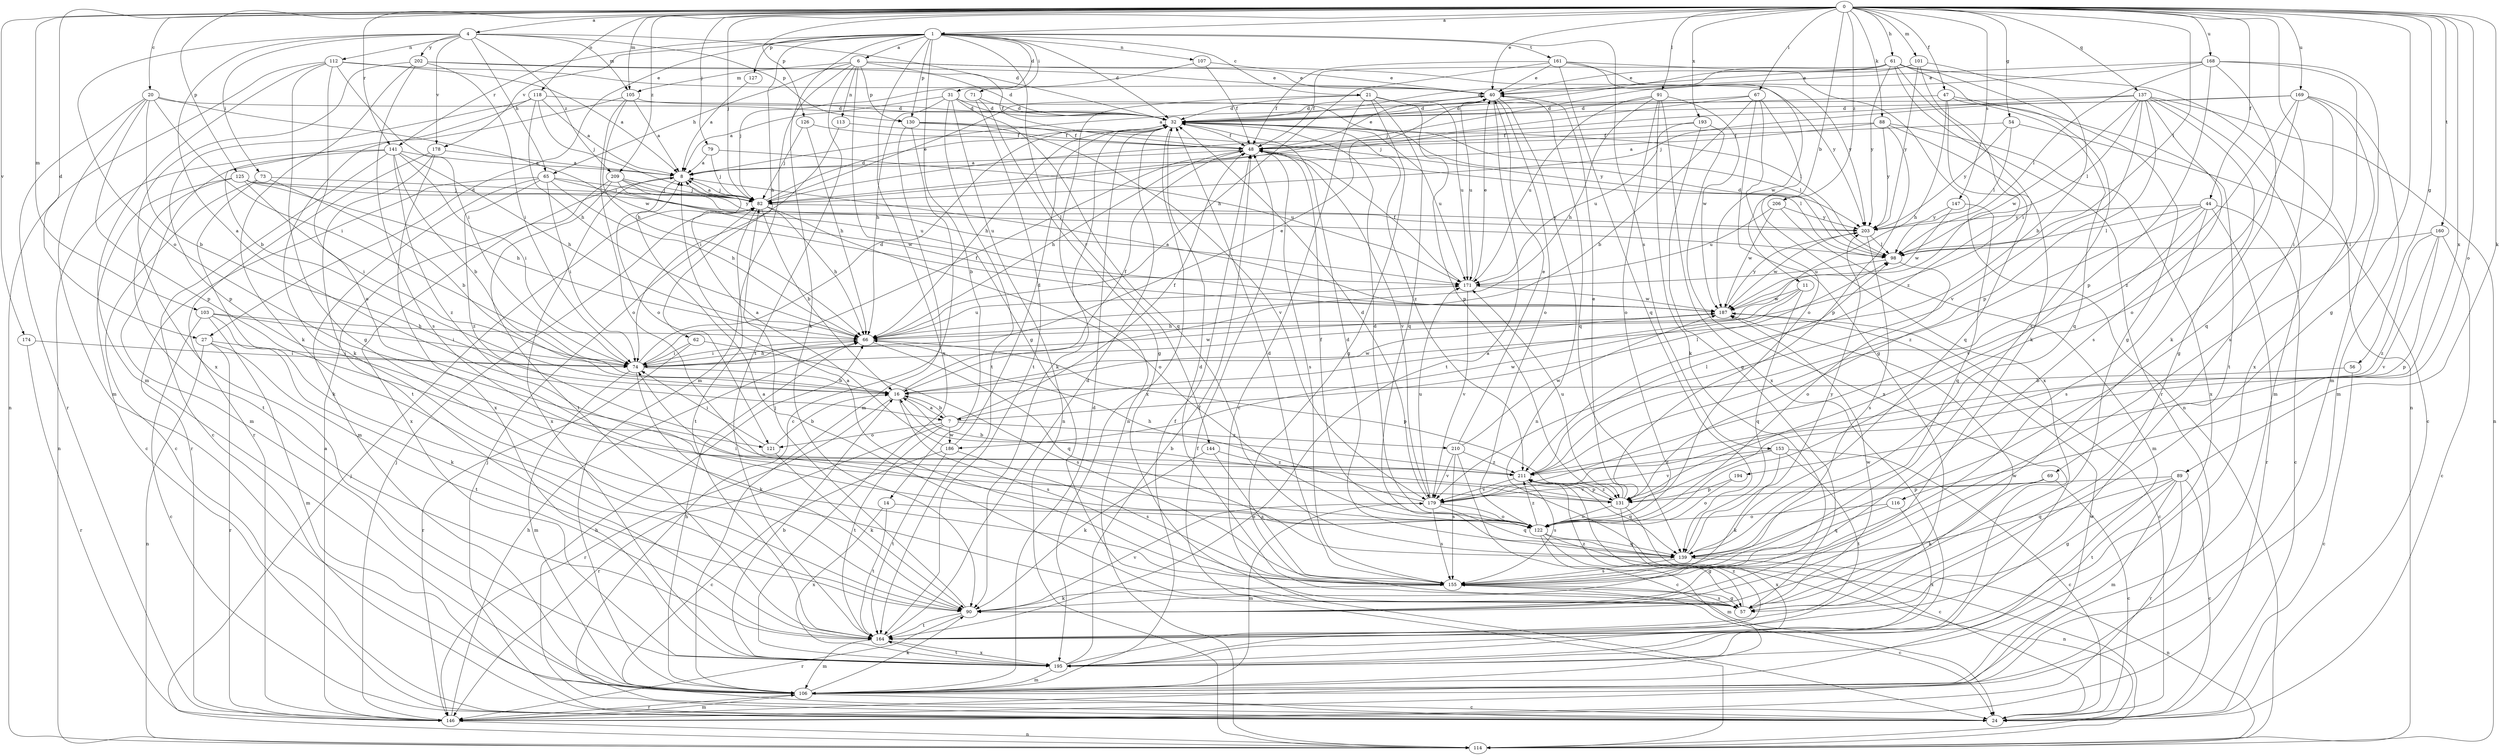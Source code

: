 strict digraph  {
0;
1;
4;
6;
7;
8;
11;
14;
16;
20;
21;
24;
27;
31;
32;
40;
44;
47;
48;
54;
56;
57;
61;
62;
65;
66;
67;
69;
71;
73;
74;
79;
82;
88;
89;
90;
91;
98;
101;
103;
105;
106;
107;
112;
113;
114;
116;
118;
121;
122;
125;
126;
127;
130;
131;
137;
139;
141;
144;
146;
147;
153;
155;
160;
161;
164;
168;
169;
171;
174;
178;
179;
186;
187;
193;
194;
195;
202;
203;
206;
209;
210;
211;
0 -> 1  [label=a];
0 -> 4  [label=a];
0 -> 11  [label=b];
0 -> 20  [label=c];
0 -> 27  [label=d];
0 -> 40  [label=e];
0 -> 44  [label=f];
0 -> 47  [label=f];
0 -> 54  [label=g];
0 -> 56  [label=g];
0 -> 57  [label=g];
0 -> 61  [label=h];
0 -> 67  [label=i];
0 -> 69  [label=i];
0 -> 79  [label=j];
0 -> 82  [label=j];
0 -> 88  [label=k];
0 -> 89  [label=k];
0 -> 91  [label=l];
0 -> 98  [label=l];
0 -> 101  [label=m];
0 -> 103  [label=m];
0 -> 105  [label=m];
0 -> 116  [label=o];
0 -> 118  [label=o];
0 -> 125  [label=p];
0 -> 126  [label=p];
0 -> 137  [label=q];
0 -> 141  [label=r];
0 -> 147  [label=s];
0 -> 160  [label=t];
0 -> 168  [label=u];
0 -> 169  [label=u];
0 -> 174  [label=v];
0 -> 193  [label=x];
0 -> 194  [label=x];
0 -> 206  [label=z];
0 -> 209  [label=z];
1 -> 6  [label=a];
1 -> 14  [label=b];
1 -> 21  [label=c];
1 -> 27  [label=d];
1 -> 31  [label=d];
1 -> 32  [label=d];
1 -> 62  [label=h];
1 -> 71  [label=i];
1 -> 90  [label=k];
1 -> 107  [label=n];
1 -> 127  [label=p];
1 -> 130  [label=p];
1 -> 141  [label=r];
1 -> 144  [label=r];
1 -> 153  [label=s];
1 -> 161  [label=t];
1 -> 178  [label=v];
1 -> 195  [label=x];
4 -> 7  [label=a];
4 -> 32  [label=d];
4 -> 65  [label=h];
4 -> 73  [label=i];
4 -> 105  [label=m];
4 -> 112  [label=n];
4 -> 121  [label=o];
4 -> 130  [label=p];
4 -> 178  [label=v];
4 -> 202  [label=y];
4 -> 209  [label=z];
6 -> 40  [label=e];
6 -> 48  [label=f];
6 -> 57  [label=g];
6 -> 65  [label=h];
6 -> 105  [label=m];
6 -> 106  [label=m];
6 -> 113  [label=n];
6 -> 130  [label=p];
6 -> 164  [label=t];
6 -> 203  [label=y];
7 -> 16  [label=b];
7 -> 48  [label=f];
7 -> 98  [label=l];
7 -> 121  [label=o];
7 -> 146  [label=r];
7 -> 164  [label=t];
7 -> 186  [label=w];
7 -> 210  [label=z];
8 -> 82  [label=j];
8 -> 121  [label=o];
8 -> 195  [label=x];
11 -> 7  [label=a];
11 -> 139  [label=q];
11 -> 186  [label=w];
11 -> 187  [label=w];
14 -> 122  [label=o];
14 -> 164  [label=t];
14 -> 195  [label=x];
16 -> 7  [label=a];
16 -> 48  [label=f];
16 -> 146  [label=r];
16 -> 155  [label=s];
16 -> 187  [label=w];
20 -> 16  [label=b];
20 -> 32  [label=d];
20 -> 74  [label=i];
20 -> 106  [label=m];
20 -> 131  [label=p];
20 -> 146  [label=r];
20 -> 187  [label=w];
21 -> 24  [label=c];
21 -> 32  [label=d];
21 -> 57  [label=g];
21 -> 114  [label=n];
21 -> 131  [label=p];
21 -> 139  [label=q];
21 -> 171  [label=u];
24 -> 66  [label=h];
24 -> 82  [label=j];
27 -> 74  [label=i];
27 -> 114  [label=n];
27 -> 146  [label=r];
27 -> 164  [label=t];
31 -> 8  [label=a];
31 -> 32  [label=d];
31 -> 66  [label=h];
31 -> 98  [label=l];
31 -> 114  [label=n];
31 -> 139  [label=q];
31 -> 164  [label=t];
32 -> 48  [label=f];
32 -> 66  [label=h];
32 -> 90  [label=k];
32 -> 98  [label=l];
32 -> 171  [label=u];
32 -> 195  [label=x];
32 -> 211  [label=z];
40 -> 32  [label=d];
40 -> 114  [label=n];
40 -> 122  [label=o];
40 -> 139  [label=q];
40 -> 164  [label=t];
40 -> 171  [label=u];
44 -> 24  [label=c];
44 -> 98  [label=l];
44 -> 146  [label=r];
44 -> 155  [label=s];
44 -> 179  [label=v];
44 -> 203  [label=y];
44 -> 211  [label=z];
47 -> 32  [label=d];
47 -> 66  [label=h];
47 -> 139  [label=q];
47 -> 164  [label=t];
47 -> 211  [label=z];
48 -> 8  [label=a];
48 -> 40  [label=e];
48 -> 66  [label=h];
48 -> 98  [label=l];
48 -> 155  [label=s];
48 -> 179  [label=v];
54 -> 24  [label=c];
54 -> 48  [label=f];
54 -> 98  [label=l];
54 -> 203  [label=y];
56 -> 16  [label=b];
56 -> 24  [label=c];
57 -> 8  [label=a];
57 -> 32  [label=d];
57 -> 155  [label=s];
57 -> 187  [label=w];
57 -> 211  [label=z];
61 -> 8  [label=a];
61 -> 40  [label=e];
61 -> 48  [label=f];
61 -> 57  [label=g];
61 -> 90  [label=k];
61 -> 114  [label=n];
61 -> 146  [label=r];
61 -> 155  [label=s];
61 -> 203  [label=y];
62 -> 74  [label=i];
62 -> 146  [label=r];
62 -> 155  [label=s];
65 -> 66  [label=h];
65 -> 74  [label=i];
65 -> 82  [label=j];
65 -> 106  [label=m];
65 -> 146  [label=r];
65 -> 171  [label=u];
65 -> 211  [label=z];
66 -> 74  [label=i];
66 -> 131  [label=p];
66 -> 139  [label=q];
66 -> 171  [label=u];
67 -> 16  [label=b];
67 -> 32  [label=d];
67 -> 57  [label=g];
67 -> 82  [label=j];
67 -> 122  [label=o];
67 -> 195  [label=x];
69 -> 24  [label=c];
69 -> 90  [label=k];
69 -> 179  [label=v];
71 -> 32  [label=d];
71 -> 57  [label=g];
71 -> 164  [label=t];
73 -> 16  [label=b];
73 -> 24  [label=c];
73 -> 82  [label=j];
73 -> 90  [label=k];
74 -> 16  [label=b];
74 -> 32  [label=d];
74 -> 40  [label=e];
74 -> 48  [label=f];
74 -> 66  [label=h];
74 -> 90  [label=k];
74 -> 106  [label=m];
74 -> 187  [label=w];
79 -> 8  [label=a];
79 -> 82  [label=j];
79 -> 171  [label=u];
82 -> 8  [label=a];
82 -> 16  [label=b];
82 -> 32  [label=d];
82 -> 40  [label=e];
82 -> 66  [label=h];
82 -> 122  [label=o];
82 -> 164  [label=t];
82 -> 203  [label=y];
88 -> 8  [label=a];
88 -> 48  [label=f];
88 -> 131  [label=p];
88 -> 139  [label=q];
88 -> 195  [label=x];
88 -> 203  [label=y];
89 -> 24  [label=c];
89 -> 57  [label=g];
89 -> 106  [label=m];
89 -> 131  [label=p];
89 -> 139  [label=q];
89 -> 146  [label=r];
89 -> 164  [label=t];
90 -> 82  [label=j];
90 -> 146  [label=r];
90 -> 164  [label=t];
90 -> 179  [label=v];
91 -> 32  [label=d];
91 -> 66  [label=h];
91 -> 90  [label=k];
91 -> 122  [label=o];
91 -> 171  [label=u];
91 -> 187  [label=w];
91 -> 195  [label=x];
98 -> 32  [label=d];
98 -> 122  [label=o];
98 -> 171  [label=u];
101 -> 16  [label=b];
101 -> 32  [label=d];
101 -> 40  [label=e];
101 -> 74  [label=i];
101 -> 203  [label=y];
103 -> 24  [label=c];
103 -> 66  [label=h];
103 -> 74  [label=i];
103 -> 90  [label=k];
103 -> 106  [label=m];
105 -> 8  [label=a];
105 -> 32  [label=d];
105 -> 66  [label=h];
105 -> 90  [label=k];
105 -> 122  [label=o];
106 -> 24  [label=c];
106 -> 32  [label=d];
106 -> 48  [label=f];
106 -> 66  [label=h];
106 -> 90  [label=k];
106 -> 146  [label=r];
107 -> 40  [label=e];
107 -> 48  [label=f];
107 -> 82  [label=j];
112 -> 8  [label=a];
112 -> 40  [label=e];
112 -> 57  [label=g];
112 -> 74  [label=i];
112 -> 106  [label=m];
112 -> 114  [label=n];
112 -> 122  [label=o];
113 -> 48  [label=f];
113 -> 74  [label=i];
114 -> 48  [label=f];
114 -> 82  [label=j];
116 -> 122  [label=o];
116 -> 139  [label=q];
116 -> 195  [label=x];
118 -> 8  [label=a];
118 -> 16  [label=b];
118 -> 32  [label=d];
118 -> 66  [label=h];
118 -> 82  [label=j];
118 -> 131  [label=p];
121 -> 16  [label=b];
121 -> 74  [label=i];
121 -> 90  [label=k];
122 -> 32  [label=d];
122 -> 48  [label=f];
122 -> 57  [label=g];
122 -> 74  [label=i];
122 -> 106  [label=m];
122 -> 114  [label=n];
122 -> 139  [label=q];
122 -> 211  [label=z];
125 -> 24  [label=c];
125 -> 66  [label=h];
125 -> 74  [label=i];
125 -> 82  [label=j];
125 -> 98  [label=l];
125 -> 164  [label=t];
126 -> 48  [label=f];
126 -> 66  [label=h];
126 -> 82  [label=j];
127 -> 8  [label=a];
130 -> 24  [label=c];
130 -> 48  [label=f];
130 -> 106  [label=m];
130 -> 179  [label=v];
130 -> 203  [label=y];
131 -> 16  [label=b];
131 -> 24  [label=c];
131 -> 40  [label=e];
131 -> 122  [label=o];
131 -> 171  [label=u];
131 -> 195  [label=x];
131 -> 211  [label=z];
137 -> 32  [label=d];
137 -> 57  [label=g];
137 -> 82  [label=j];
137 -> 98  [label=l];
137 -> 106  [label=m];
137 -> 114  [label=n];
137 -> 131  [label=p];
137 -> 155  [label=s];
137 -> 179  [label=v];
137 -> 187  [label=w];
139 -> 32  [label=d];
139 -> 114  [label=n];
139 -> 155  [label=s];
139 -> 203  [label=y];
141 -> 8  [label=a];
141 -> 16  [label=b];
141 -> 24  [label=c];
141 -> 66  [label=h];
141 -> 74  [label=i];
141 -> 106  [label=m];
141 -> 114  [label=n];
141 -> 211  [label=z];
144 -> 90  [label=k];
144 -> 155  [label=s];
144 -> 211  [label=z];
146 -> 8  [label=a];
146 -> 66  [label=h];
146 -> 82  [label=j];
146 -> 106  [label=m];
146 -> 114  [label=n];
146 -> 187  [label=w];
147 -> 139  [label=q];
147 -> 187  [label=w];
147 -> 203  [label=y];
153 -> 24  [label=c];
153 -> 90  [label=k];
153 -> 164  [label=t];
153 -> 179  [label=v];
153 -> 211  [label=z];
155 -> 8  [label=a];
155 -> 24  [label=c];
155 -> 32  [label=d];
155 -> 57  [label=g];
155 -> 90  [label=k];
160 -> 24  [label=c];
160 -> 98  [label=l];
160 -> 131  [label=p];
160 -> 179  [label=v];
160 -> 211  [label=z];
161 -> 40  [label=e];
161 -> 48  [label=f];
161 -> 66  [label=h];
161 -> 114  [label=n];
161 -> 139  [label=q];
161 -> 187  [label=w];
161 -> 203  [label=y];
164 -> 32  [label=d];
164 -> 106  [label=m];
164 -> 187  [label=w];
164 -> 195  [label=x];
168 -> 40  [label=e];
168 -> 82  [label=j];
168 -> 90  [label=k];
168 -> 98  [label=l];
168 -> 106  [label=m];
168 -> 131  [label=p];
168 -> 195  [label=x];
169 -> 32  [label=d];
169 -> 82  [label=j];
169 -> 106  [label=m];
169 -> 122  [label=o];
169 -> 139  [label=q];
169 -> 155  [label=s];
169 -> 211  [label=z];
171 -> 40  [label=e];
171 -> 48  [label=f];
171 -> 179  [label=v];
171 -> 187  [label=w];
174 -> 74  [label=i];
174 -> 146  [label=r];
178 -> 8  [label=a];
178 -> 146  [label=r];
178 -> 164  [label=t];
178 -> 195  [label=x];
179 -> 32  [label=d];
179 -> 66  [label=h];
179 -> 106  [label=m];
179 -> 122  [label=o];
179 -> 139  [label=q];
179 -> 155  [label=s];
179 -> 171  [label=u];
186 -> 8  [label=a];
186 -> 24  [label=c];
186 -> 32  [label=d];
186 -> 155  [label=s];
186 -> 164  [label=t];
187 -> 8  [label=a];
187 -> 24  [label=c];
187 -> 66  [label=h];
187 -> 203  [label=y];
193 -> 48  [label=f];
193 -> 57  [label=g];
193 -> 171  [label=u];
193 -> 195  [label=x];
194 -> 122  [label=o];
194 -> 131  [label=p];
195 -> 16  [label=b];
195 -> 48  [label=f];
195 -> 106  [label=m];
195 -> 164  [label=t];
195 -> 211  [label=z];
202 -> 32  [label=d];
202 -> 40  [label=e];
202 -> 74  [label=i];
202 -> 90  [label=k];
202 -> 155  [label=s];
202 -> 195  [label=x];
203 -> 98  [label=l];
203 -> 155  [label=s];
203 -> 187  [label=w];
206 -> 106  [label=m];
206 -> 171  [label=u];
206 -> 187  [label=w];
206 -> 203  [label=y];
209 -> 82  [label=j];
209 -> 164  [label=t];
209 -> 171  [label=u];
209 -> 187  [label=w];
209 -> 195  [label=x];
209 -> 203  [label=y];
210 -> 24  [label=c];
210 -> 40  [label=e];
210 -> 155  [label=s];
210 -> 179  [label=v];
210 -> 187  [label=w];
210 -> 211  [label=z];
211 -> 16  [label=b];
211 -> 98  [label=l];
211 -> 131  [label=p];
211 -> 139  [label=q];
211 -> 155  [label=s];
211 -> 179  [label=v];
}
